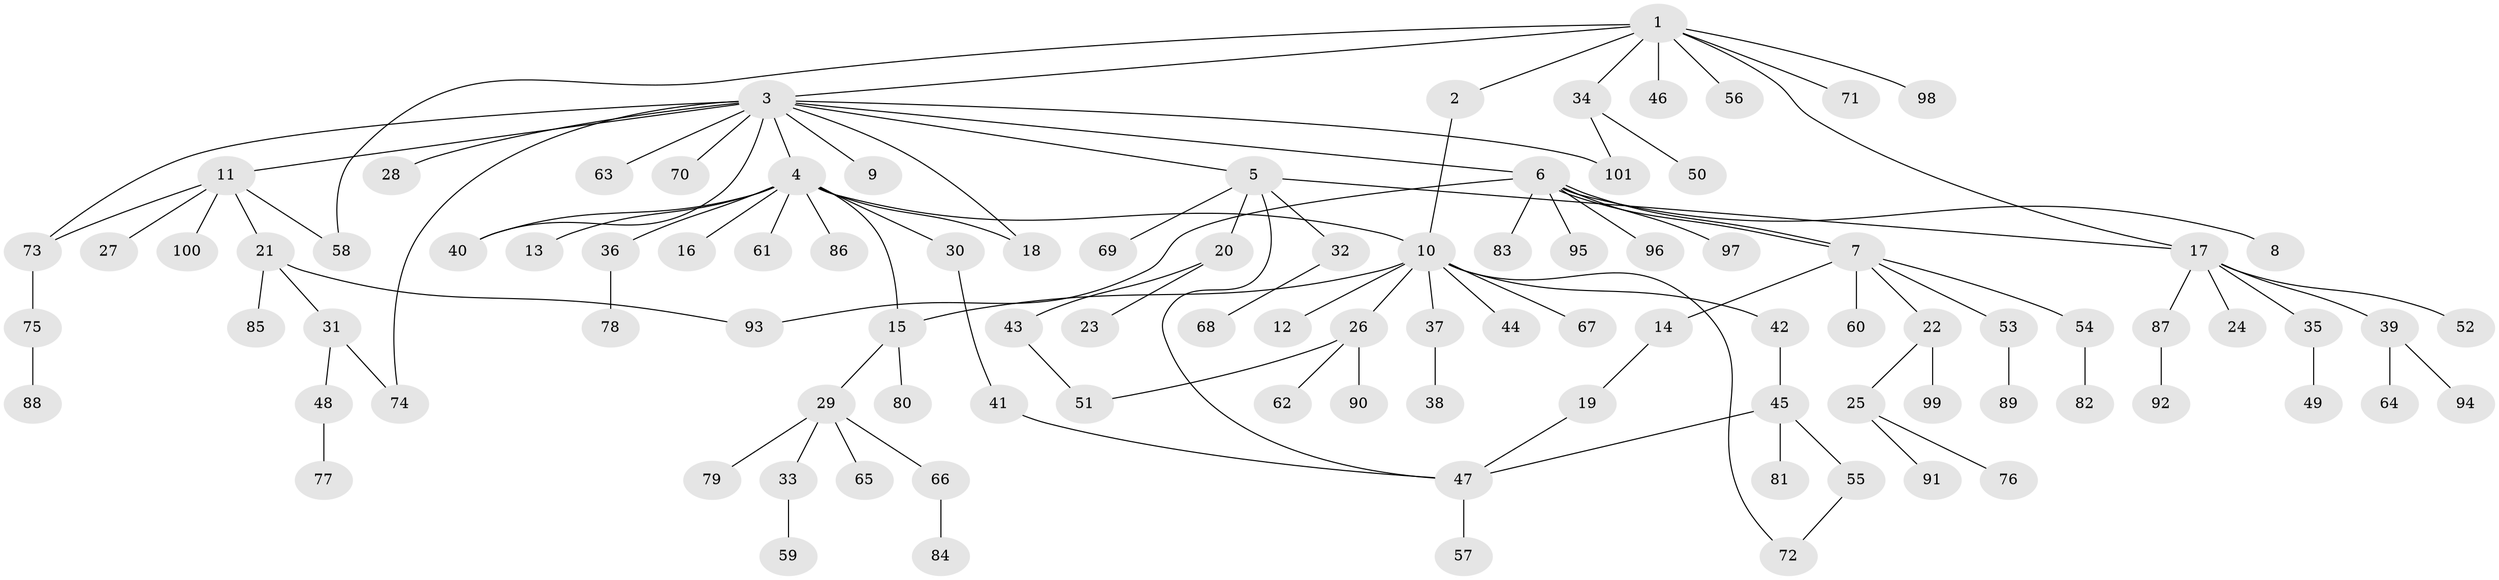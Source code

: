 // Generated by graph-tools (version 1.1) at 2025/26/03/09/25 03:26:03]
// undirected, 101 vertices, 116 edges
graph export_dot {
graph [start="1"]
  node [color=gray90,style=filled];
  1;
  2;
  3;
  4;
  5;
  6;
  7;
  8;
  9;
  10;
  11;
  12;
  13;
  14;
  15;
  16;
  17;
  18;
  19;
  20;
  21;
  22;
  23;
  24;
  25;
  26;
  27;
  28;
  29;
  30;
  31;
  32;
  33;
  34;
  35;
  36;
  37;
  38;
  39;
  40;
  41;
  42;
  43;
  44;
  45;
  46;
  47;
  48;
  49;
  50;
  51;
  52;
  53;
  54;
  55;
  56;
  57;
  58;
  59;
  60;
  61;
  62;
  63;
  64;
  65;
  66;
  67;
  68;
  69;
  70;
  71;
  72;
  73;
  74;
  75;
  76;
  77;
  78;
  79;
  80;
  81;
  82;
  83;
  84;
  85;
  86;
  87;
  88;
  89;
  90;
  91;
  92;
  93;
  94;
  95;
  96;
  97;
  98;
  99;
  100;
  101;
  1 -- 2;
  1 -- 3;
  1 -- 17;
  1 -- 34;
  1 -- 46;
  1 -- 56;
  1 -- 58;
  1 -- 71;
  1 -- 98;
  2 -- 10;
  3 -- 4;
  3 -- 5;
  3 -- 6;
  3 -- 9;
  3 -- 11;
  3 -- 18;
  3 -- 28;
  3 -- 40;
  3 -- 63;
  3 -- 70;
  3 -- 73;
  3 -- 74;
  3 -- 101;
  4 -- 10;
  4 -- 13;
  4 -- 15;
  4 -- 16;
  4 -- 18;
  4 -- 30;
  4 -- 36;
  4 -- 40;
  4 -- 61;
  4 -- 86;
  5 -- 17;
  5 -- 20;
  5 -- 32;
  5 -- 47;
  5 -- 69;
  6 -- 7;
  6 -- 7;
  6 -- 8;
  6 -- 83;
  6 -- 93;
  6 -- 95;
  6 -- 96;
  6 -- 97;
  7 -- 14;
  7 -- 22;
  7 -- 53;
  7 -- 54;
  7 -- 60;
  10 -- 12;
  10 -- 15;
  10 -- 26;
  10 -- 37;
  10 -- 42;
  10 -- 44;
  10 -- 67;
  10 -- 72;
  11 -- 21;
  11 -- 27;
  11 -- 58;
  11 -- 73;
  11 -- 100;
  14 -- 19;
  15 -- 29;
  15 -- 80;
  17 -- 24;
  17 -- 35;
  17 -- 39;
  17 -- 52;
  17 -- 87;
  19 -- 47;
  20 -- 23;
  20 -- 43;
  21 -- 31;
  21 -- 85;
  21 -- 93;
  22 -- 25;
  22 -- 99;
  25 -- 76;
  25 -- 91;
  26 -- 51;
  26 -- 62;
  26 -- 90;
  29 -- 33;
  29 -- 65;
  29 -- 66;
  29 -- 79;
  30 -- 41;
  31 -- 48;
  31 -- 74;
  32 -- 68;
  33 -- 59;
  34 -- 50;
  34 -- 101;
  35 -- 49;
  36 -- 78;
  37 -- 38;
  39 -- 64;
  39 -- 94;
  41 -- 47;
  42 -- 45;
  43 -- 51;
  45 -- 47;
  45 -- 55;
  45 -- 81;
  47 -- 57;
  48 -- 77;
  53 -- 89;
  54 -- 82;
  55 -- 72;
  66 -- 84;
  73 -- 75;
  75 -- 88;
  87 -- 92;
}
